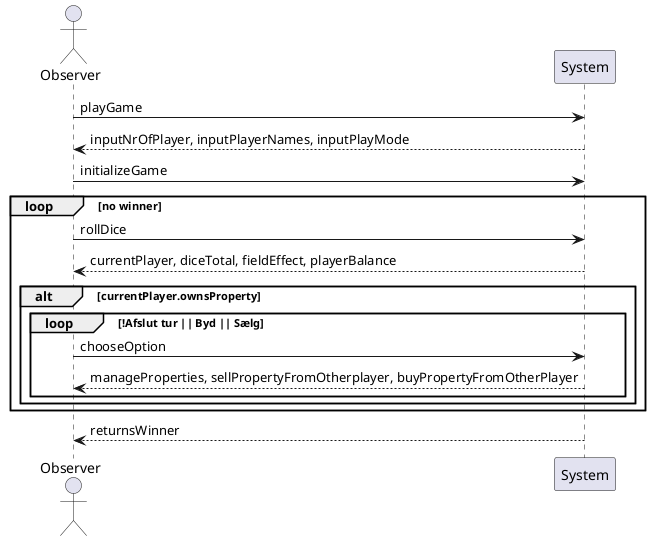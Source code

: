 @startuml
'https://plantuml.com/sequence-diagram


actor Observer
participant System

Observer -> System : playGame
System -->  Observer : inputNrOfPlayer, inputPlayerNames, inputPlayMode
Observer -> System : initializeGame
loop no winner
Observer -> System : rollDice
System --> Observer : currentPlayer, diceTotal, fieldEffect, playerBalance
alt currentPlayer.ownsProperty
loop !Afslut tur || Byd || Sælg
Observer -> System : chooseOption
System --> Observer :manageProperties, sellPropertyFromOtherplayer, buyPropertyFromOtherPlayer
end
end
end
System --> Observer : returnsWinner
@enduml